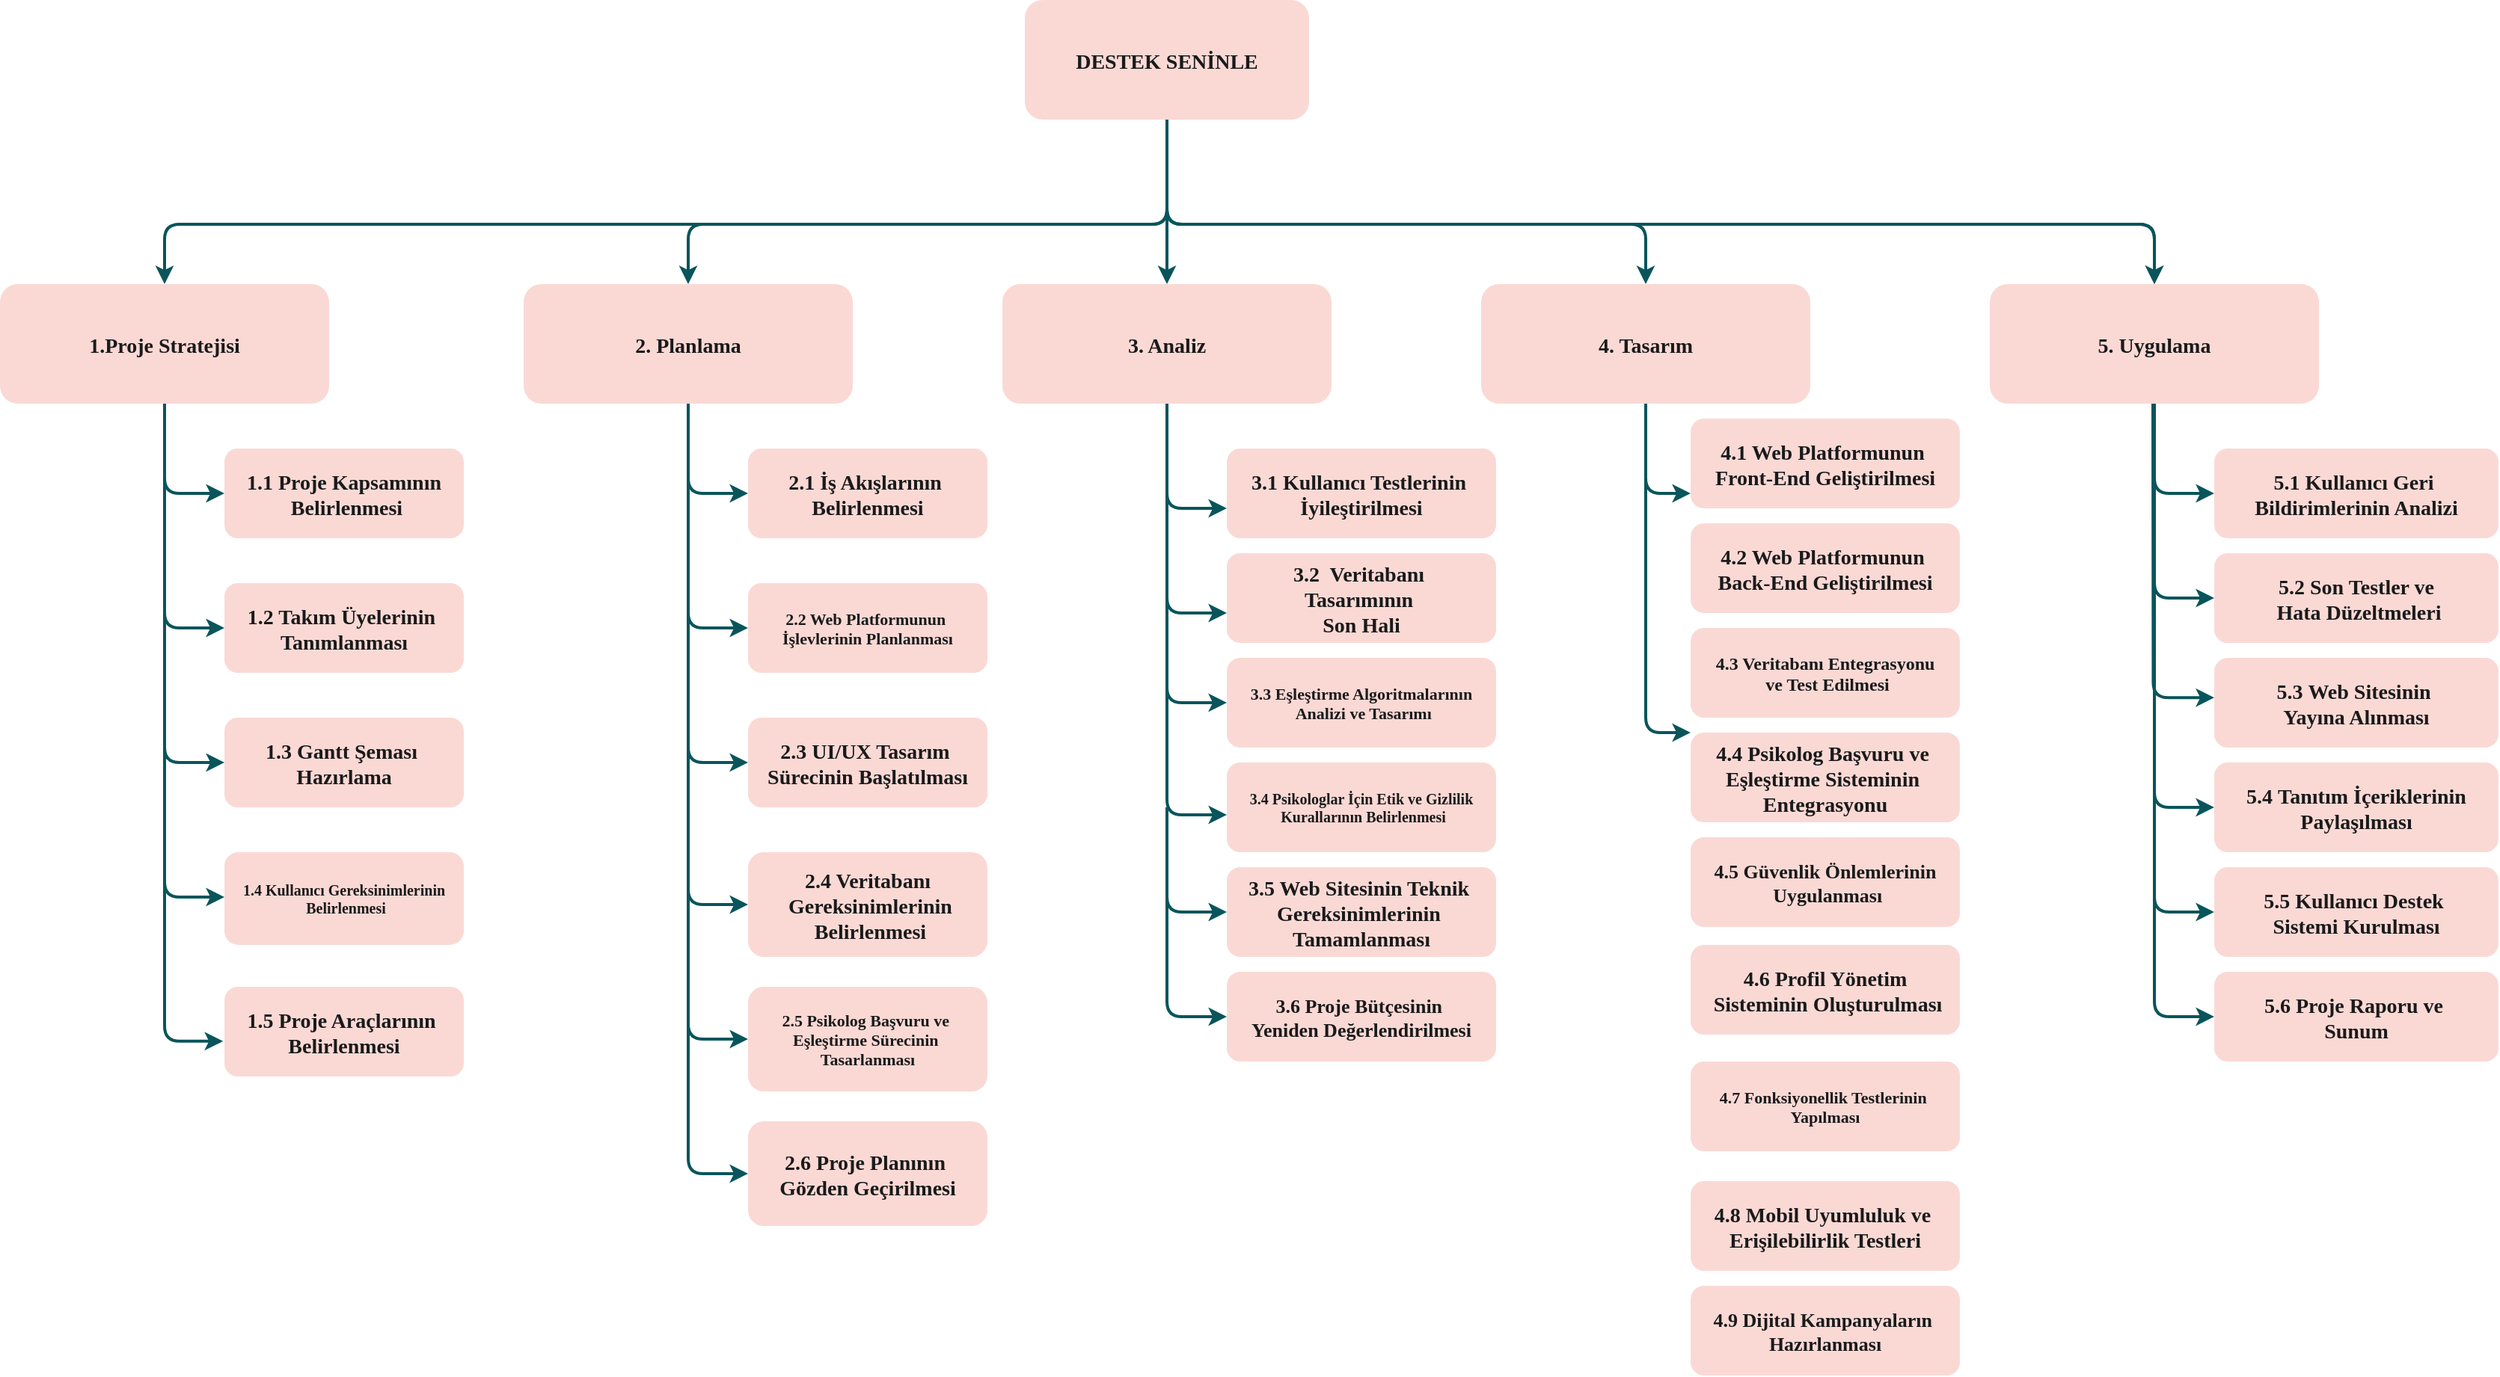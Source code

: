 <mxfile version="26.2.2">
  <diagram name="Page-1" id="2c0d36ab-eaac-3732-788b-9136903baeff">
    <mxGraphModel dx="835" dy="501" grid="1" gridSize="10" guides="1" tooltips="1" connect="1" arrows="1" fold="1" page="1" pageScale="1.5" pageWidth="1169" pageHeight="827" background="none" math="0" shadow="0">
      <root>
        <mxCell id="0" />
        <mxCell id="1" parent="0" />
        <mxCell id="2" value="DESTEK SENİNLE" style="rounded=1;fillColor=#FAD9D5;strokeColor=none;fontColor=#1A1A1A;fontStyle=1;fontFamily=Tahoma;fontSize=14;labelBackgroundColor=none;" parent="1" vertex="1">
          <mxGeometry x="735" y="170" width="190" height="80" as="geometry" />
        </mxCell>
        <mxCell id="9" value="" style="edgeStyle=elbowEdgeStyle;elbow=vertical;strokeWidth=2;rounded=1;entryX=0.5;entryY=0;entryDx=0;entryDy=0;exitX=0.5;exitY=1;exitDx=0;exitDy=0;labelBackgroundColor=none;strokeColor=#09555B;fontColor=default;" parent="1" source="2" target="qcLIQTtNvq9sxqxpgZmx-178" edge="1">
          <mxGeometry x="337" y="215.5" width="100" height="100" as="geometry">
            <mxPoint x="840" y="280" as="sourcePoint" />
            <mxPoint x="1767" y="360" as="targetPoint" />
            <Array as="points">
              <mxPoint x="1150" y="320" />
            </Array>
          </mxGeometry>
        </mxCell>
        <mxCell id="13" value="1.Proje Stratejisi" style="rounded=1;fillColor=#FAD9D5;strokeColor=none;fontColor=#1A1A1A;fontStyle=1;fontFamily=Tahoma;fontSize=14;labelBackgroundColor=none;" parent="1" vertex="1">
          <mxGeometry x="50" y="360" width="220" height="80" as="geometry" />
        </mxCell>
        <mxCell id="16" value="1.1 Proje Kapsamının&#xa; Belirlenmesi" style="rounded=1;fillColor=#FAD9D5;strokeColor=none;fontColor=#1A1A1A;fontStyle=1;fontFamily=Tahoma;fontSize=14;labelBackgroundColor=none;" parent="1" vertex="1">
          <mxGeometry x="200" y="470" width="160" height="60" as="geometry" />
        </mxCell>
        <mxCell id="17" value="1.2 Takım Üyelerinin &#xa;Tanımlanması" style="rounded=1;fillColor=#FAD9D5;strokeColor=none;fontColor=#1A1A1A;fontStyle=1;fontFamily=Tahoma;fontSize=14;labelBackgroundColor=none;" parent="1" vertex="1">
          <mxGeometry x="200" y="560" width="160" height="60" as="geometry" />
        </mxCell>
        <mxCell id="18" value="1.3 Gantt Şeması &#xa;Hazırlama" style="rounded=1;fillColor=#FAD9D5;strokeColor=none;fontColor=#1A1A1A;fontStyle=1;fontFamily=Tahoma;fontSize=14;labelBackgroundColor=none;" parent="1" vertex="1">
          <mxGeometry x="200" y="650" width="160" height="60" as="geometry" />
        </mxCell>
        <mxCell id="59" value="" style="edgeStyle=elbowEdgeStyle;elbow=vertical;strokeWidth=2;rounded=1;entryX=0.5;entryY=0;entryDx=0;entryDy=0;exitX=0.5;exitY=1;exitDx=0;exitDy=0;labelBackgroundColor=none;strokeColor=#09555B;fontColor=default;" parent="1" source="2" target="qcLIQTtNvq9sxqxpgZmx-138" edge="1">
          <mxGeometry x="347" y="225.5" width="100" height="100" as="geometry">
            <mxPoint x="820" y="280" as="sourcePoint" />
            <mxPoint x="970" y="345" as="targetPoint" />
            <Array as="points">
              <mxPoint x="820" y="320" />
              <mxPoint x="800" y="345" />
            </Array>
          </mxGeometry>
        </mxCell>
        <mxCell id="61" value="" style="edgeStyle=elbowEdgeStyle;elbow=vertical;strokeWidth=2;rounded=1;entryX=0.5;entryY=0;entryDx=0;entryDy=0;exitX=0.5;exitY=1;exitDx=0;exitDy=0;labelBackgroundColor=none;strokeColor=#09555B;fontColor=default;" parent="1" source="2" target="13" edge="1">
          <mxGeometry x="-23" y="135.5" width="100" height="100" as="geometry">
            <mxPoint x="820" y="290" as="sourcePoint" />
            <mxPoint x="160" y="350" as="targetPoint" />
            <Array as="points">
              <mxPoint x="490" y="320" />
            </Array>
          </mxGeometry>
        </mxCell>
        <mxCell id="64" value="" style="edgeStyle=elbowEdgeStyle;elbow=horizontal;strokeWidth=2;rounded=1;labelBackgroundColor=none;strokeColor=#09555B;fontColor=default;" parent="1" source="13" target="16" edge="1">
          <mxGeometry x="-23" y="135.5" width="100" height="100" as="geometry">
            <mxPoint x="-100" y="250" as="sourcePoint" />
            <mxPoint y="150" as="targetPoint" />
            <Array as="points">
              <mxPoint x="160" y="500" />
            </Array>
          </mxGeometry>
        </mxCell>
        <mxCell id="65" value="" style="edgeStyle=elbowEdgeStyle;elbow=horizontal;strokeWidth=2;rounded=1;entryX=0;entryY=0.5;entryDx=0;entryDy=0;labelBackgroundColor=none;strokeColor=#09555B;fontColor=default;" parent="1" source="13" target="17" edge="1">
          <mxGeometry x="-23" y="135.5" width="100" height="100" as="geometry">
            <mxPoint x="-100" y="250" as="sourcePoint" />
            <mxPoint y="150" as="targetPoint" />
            <Array as="points">
              <mxPoint x="160" y="610" />
            </Array>
          </mxGeometry>
        </mxCell>
        <mxCell id="66" value="" style="edgeStyle=elbowEdgeStyle;elbow=horizontal;strokeWidth=2;rounded=1;entryX=0;entryY=0.5;entryDx=0;entryDy=0;labelBackgroundColor=none;strokeColor=#09555B;fontColor=default;" parent="1" source="13" target="18" edge="1">
          <mxGeometry x="-23" y="135.5" width="100" height="100" as="geometry">
            <mxPoint x="-100" y="250" as="sourcePoint" />
            <mxPoint y="150" as="targetPoint" />
            <Array as="points">
              <mxPoint x="160" y="690" />
            </Array>
          </mxGeometry>
        </mxCell>
        <mxCell id="qcLIQTtNvq9sxqxpgZmx-138" value="3. Analiz" style="rounded=1;fillColor=#FAD9D5;strokeColor=none;fontColor=#1A1A1A;fontStyle=1;fontFamily=Tahoma;fontSize=14;labelBackgroundColor=none;" parent="1" vertex="1">
          <mxGeometry x="720" y="360" width="220" height="80" as="geometry" />
        </mxCell>
        <mxCell id="qcLIQTtNvq9sxqxpgZmx-139" value="3.1 Kullanıcı Testlerinin &#xa;İyileştirilmesi" style="rounded=1;fillColor=#FAD9D5;strokeColor=none;fontColor=#1A1A1A;fontStyle=1;fontFamily=Tahoma;fontSize=14;labelBackgroundColor=none;" parent="1" vertex="1">
          <mxGeometry x="870" y="470" width="180" height="60" as="geometry" />
        </mxCell>
        <mxCell id="qcLIQTtNvq9sxqxpgZmx-140" value="3.2  Veritabanı &#xa;Tasarımının &#xa;Son Hali" style="rounded=1;fillColor=#FAD9D5;strokeColor=none;fontColor=#1A1A1A;fontStyle=1;fontFamily=Tahoma;fontSize=14;labelBackgroundColor=none;" parent="1" vertex="1">
          <mxGeometry x="870" y="540" width="180" height="60" as="geometry" />
        </mxCell>
        <mxCell id="qcLIQTtNvq9sxqxpgZmx-145" value="" style="edgeStyle=elbowEdgeStyle;elbow=horizontal;strokeWidth=2;rounded=1;labelBackgroundColor=none;strokeColor=#09555B;fontColor=default;" parent="1" source="qcLIQTtNvq9sxqxpgZmx-138" target="qcLIQTtNvq9sxqxpgZmx-139" edge="1">
          <mxGeometry x="-23" y="135.5" width="100" height="100" as="geometry">
            <mxPoint x="580" y="260" as="sourcePoint" />
            <mxPoint x="680" y="160" as="targetPoint" />
            <Array as="points">
              <mxPoint x="830" y="510" />
            </Array>
          </mxGeometry>
        </mxCell>
        <mxCell id="qcLIQTtNvq9sxqxpgZmx-146" value="" style="edgeStyle=elbowEdgeStyle;elbow=horizontal;strokeWidth=2;rounded=1;labelBackgroundColor=none;strokeColor=#09555B;fontColor=default;" parent="1" edge="1">
          <mxGeometry x="-23" y="135.5" width="100" height="100" as="geometry">
            <mxPoint x="830" y="440" as="sourcePoint" />
            <mxPoint x="870" y="580" as="targetPoint" />
            <Array as="points">
              <mxPoint x="830" y="580" />
            </Array>
          </mxGeometry>
        </mxCell>
        <mxCell id="qcLIQTtNvq9sxqxpgZmx-178" value="5. Uygulama" style="rounded=1;fillColor=#FAD9D5;strokeColor=none;fontColor=#1A1A1A;fontStyle=1;fontFamily=Tahoma;fontSize=14;labelBackgroundColor=none;" parent="1" vertex="1">
          <mxGeometry x="1380" y="360" width="220" height="80" as="geometry" />
        </mxCell>
        <mxCell id="qcLIQTtNvq9sxqxpgZmx-179" value="5.1 Kullanıcı Geri &#xa;Bildirimlerinin Analizi" style="rounded=1;fillColor=#FAD9D5;strokeColor=none;fontColor=#1A1A1A;fontStyle=1;fontFamily=Tahoma;fontSize=14;labelBackgroundColor=none;" parent="1" vertex="1">
          <mxGeometry x="1530" y="470" width="190" height="60" as="geometry" />
        </mxCell>
        <mxCell id="qcLIQTtNvq9sxqxpgZmx-180" value="5.2 Son Testler ve&#xa; Hata Düzeltmeleri" style="rounded=1;fillColor=#FAD9D5;strokeColor=none;fontColor=#1A1A1A;fontStyle=1;fontFamily=Tahoma;fontSize=14;labelBackgroundColor=none;" parent="1" vertex="1">
          <mxGeometry x="1530" y="540" width="190" height="60" as="geometry" />
        </mxCell>
        <mxCell id="qcLIQTtNvq9sxqxpgZmx-181" value="5.3 Web Sitesinin &#xa;Yayına Alınması" style="rounded=1;fillColor=#FAD9D5;strokeColor=none;fontColor=#1A1A1A;fontStyle=1;fontFamily=Tahoma;fontSize=14;labelBackgroundColor=none;" parent="1" vertex="1">
          <mxGeometry x="1530" y="610" width="190" height="60" as="geometry" />
        </mxCell>
        <mxCell id="qcLIQTtNvq9sxqxpgZmx-182" value="5.4 Tanıtım İçeriklerinin&#xa;Paylaşılması" style="rounded=1;fillColor=#FAD9D5;strokeColor=none;fontColor=#1A1A1A;fontStyle=1;fontFamily=Tahoma;fontSize=14;labelBackgroundColor=none;" parent="1" vertex="1">
          <mxGeometry x="1530" y="680" width="190" height="60" as="geometry" />
        </mxCell>
        <mxCell id="qcLIQTtNvq9sxqxpgZmx-183" value="" style="edgeStyle=elbowEdgeStyle;elbow=horizontal;strokeWidth=2;rounded=1;labelBackgroundColor=none;strokeColor=#09555B;fontColor=default;" parent="1" source="qcLIQTtNvq9sxqxpgZmx-178" target="qcLIQTtNvq9sxqxpgZmx-179" edge="1">
          <mxGeometry x="-23" y="135.5" width="100" height="100" as="geometry">
            <mxPoint x="1240" y="260" as="sourcePoint" />
            <mxPoint x="1340" y="160" as="targetPoint" />
            <Array as="points">
              <mxPoint x="1490" y="500" />
            </Array>
          </mxGeometry>
        </mxCell>
        <mxCell id="qcLIQTtNvq9sxqxpgZmx-184" value="" style="edgeStyle=elbowEdgeStyle;elbow=horizontal;strokeWidth=2;rounded=1;labelBackgroundColor=none;strokeColor=#09555B;fontColor=default;" parent="1" source="qcLIQTtNvq9sxqxpgZmx-178" target="qcLIQTtNvq9sxqxpgZmx-180" edge="1">
          <mxGeometry x="-23" y="135.5" width="100" height="100" as="geometry">
            <mxPoint x="1240" y="260" as="sourcePoint" />
            <mxPoint x="1340" y="160" as="targetPoint" />
            <Array as="points">
              <mxPoint x="1490" y="570" />
              <mxPoint x="1490" y="590" />
            </Array>
          </mxGeometry>
        </mxCell>
        <mxCell id="qcLIQTtNvq9sxqxpgZmx-185" value="" style="edgeStyle=elbowEdgeStyle;elbow=horizontal;strokeWidth=2;rounded=1;labelBackgroundColor=none;strokeColor=#09555B;fontColor=default;entryX=0.004;entryY=0.611;entryDx=0;entryDy=0;entryPerimeter=0;" parent="1" edge="1">
          <mxGeometry x="-23" y="135.5" width="100" height="100" as="geometry">
            <mxPoint x="1489" y="440" as="sourcePoint" />
            <mxPoint x="1530.0" y="636.66" as="targetPoint" />
            <Array as="points">
              <mxPoint x="1489.24" y="640" />
            </Array>
          </mxGeometry>
        </mxCell>
        <mxCell id="qcLIQTtNvq9sxqxpgZmx-186" value="" style="edgeStyle=elbowEdgeStyle;elbow=horizontal;strokeWidth=2;rounded=1;exitX=0.5;exitY=1;exitDx=0;exitDy=0;entryX=0;entryY=0.5;entryDx=0;entryDy=0;labelBackgroundColor=none;strokeColor=#09555B;fontColor=default;" parent="1" source="qcLIQTtNvq9sxqxpgZmx-178" target="qcLIQTtNvq9sxqxpgZmx-182" edge="1">
          <mxGeometry x="-23" y="135.5" width="100" height="100" as="geometry">
            <mxPoint x="1465" y="450" as="sourcePoint" />
            <mxPoint x="1500" y="790" as="targetPoint" />
            <Array as="points">
              <mxPoint x="1490" y="610" />
            </Array>
          </mxGeometry>
        </mxCell>
        <mxCell id="qcLIQTtNvq9sxqxpgZmx-189" value="" style="edgeStyle=elbowEdgeStyle;elbow=vertical;strokeWidth=2;rounded=1;movable=1;resizable=1;rotatable=1;deletable=1;editable=1;locked=0;connectable=1;entryX=0.5;entryY=0;entryDx=0;entryDy=0;exitX=0.5;exitY=1;exitDx=0;exitDy=0;labelBackgroundColor=none;strokeColor=#09555B;fontColor=default;" parent="1" source="2" target="qcLIQTtNvq9sxqxpgZmx-178" edge="1">
          <mxGeometry x="-23" y="135.5" width="100" height="100" as="geometry">
            <mxPoint x="1157" y="280" as="sourcePoint" />
            <mxPoint x="1830" y="360" as="targetPoint" />
            <Array as="points">
              <mxPoint x="1580" y="320" />
            </Array>
          </mxGeometry>
        </mxCell>
        <mxCell id="I9c3jDECnpcbf0KByKy2-66" value="1.4 Kullanıcı Gereksinimlerinin&#xa; Belirlenmesi" style="rounded=1;fillColor=#FAD9D5;strokeColor=none;fontColor=#1A1A1A;fontStyle=1;fontFamily=Tahoma;fontSize=10;labelBackgroundColor=none;" parent="1" vertex="1">
          <mxGeometry x="200" y="740" width="160" height="62" as="geometry" />
        </mxCell>
        <mxCell id="I9c3jDECnpcbf0KByKy2-67" value="" style="edgeStyle=elbowEdgeStyle;elbow=horizontal;strokeWidth=2;rounded=1;entryX=-0.006;entryY=0.607;entryDx=0;entryDy=0;exitX=0.5;exitY=1;exitDx=0;exitDy=0;labelBackgroundColor=none;strokeColor=#09555B;fontColor=default;entryPerimeter=0;" parent="1" source="13" target="A6l7o5PhLhDMNcNK_93W-66" edge="1">
          <mxGeometry x="-23" y="135.5" width="100" height="100" as="geometry">
            <mxPoint x="120" y="590" as="sourcePoint" />
            <mxPoint x="160" y="770" as="targetPoint" />
            <Array as="points">
              <mxPoint x="160" y="870" />
            </Array>
          </mxGeometry>
        </mxCell>
        <mxCell id="I9c3jDECnpcbf0KByKy2-74" value="2. Planlama" style="rounded=1;fillColor=#FAD9D5;strokeColor=none;fontColor=#1A1A1A;fontStyle=1;fontFamily=Tahoma;fontSize=14;labelBackgroundColor=none;" parent="1" vertex="1">
          <mxGeometry x="400" y="360" width="220" height="80" as="geometry" />
        </mxCell>
        <mxCell id="I9c3jDECnpcbf0KByKy2-75" value="2.1 İş Akışlarının &#xa;Belirlenmesi" style="rounded=1;fillColor=#FAD9D5;strokeColor=none;fontColor=#1A1A1A;fontStyle=1;fontFamily=Tahoma;fontSize=14;labelBackgroundColor=none;" parent="1" vertex="1">
          <mxGeometry x="550" y="470" width="160" height="60" as="geometry" />
        </mxCell>
        <mxCell id="I9c3jDECnpcbf0KByKy2-76" value="2.2 Web Platformunun &#xa;İşlevlerinin Planlanması" style="rounded=1;fillColor=#FAD9D5;strokeColor=none;fontColor=#1A1A1A;fontStyle=1;fontFamily=Tahoma;fontSize=11;labelBackgroundColor=none;" parent="1" vertex="1">
          <mxGeometry x="550" y="560" width="160" height="60" as="geometry" />
        </mxCell>
        <mxCell id="I9c3jDECnpcbf0KByKy2-77" value="2.3 UI/UX Tasarım &#xa;Sürecinin Başlatılması" style="rounded=1;fillColor=#FAD9D5;strokeColor=none;fontColor=#1A1A1A;fontStyle=1;fontFamily=Tahoma;fontSize=14;labelBackgroundColor=none;" parent="1" vertex="1">
          <mxGeometry x="550" y="650" width="160" height="60" as="geometry" />
        </mxCell>
        <mxCell id="I9c3jDECnpcbf0KByKy2-78" value="2.4 Veritabanı&#xa; Gereksinimlerinin&#xa; Belirlenmesi" style="rounded=1;fillColor=#FAD9D5;strokeColor=none;fontColor=#1A1A1A;fontStyle=1;fontFamily=Tahoma;fontSize=14;labelBackgroundColor=none;" parent="1" vertex="1">
          <mxGeometry x="550" y="740" width="160" height="70" as="geometry" />
        </mxCell>
        <mxCell id="I9c3jDECnpcbf0KByKy2-79" value="" style="edgeStyle=elbowEdgeStyle;elbow=horizontal;strokeWidth=2;rounded=1;entryX=0;entryY=0.5;entryDx=0;entryDy=0;labelBackgroundColor=none;strokeColor=#09555B;fontColor=default;" parent="1" source="I9c3jDECnpcbf0KByKy2-74" target="I9c3jDECnpcbf0KByKy2-75" edge="1">
          <mxGeometry x="-23" y="135.5" width="100" height="100" as="geometry">
            <mxPoint x="260" y="260" as="sourcePoint" />
            <mxPoint x="360" y="160" as="targetPoint" />
            <Array as="points">
              <mxPoint x="510" y="505" />
            </Array>
          </mxGeometry>
        </mxCell>
        <mxCell id="I9c3jDECnpcbf0KByKy2-80" value="" style="edgeStyle=elbowEdgeStyle;elbow=horizontal;strokeWidth=2;rounded=1;entryX=0;entryY=0.5;entryDx=0;entryDy=0;labelBackgroundColor=none;strokeColor=#09555B;fontColor=default;" parent="1" source="I9c3jDECnpcbf0KByKy2-74" target="I9c3jDECnpcbf0KByKy2-76" edge="1">
          <mxGeometry x="-23" y="135.5" width="100" height="100" as="geometry">
            <mxPoint x="260" y="260" as="sourcePoint" />
            <mxPoint x="540" y="590" as="targetPoint" />
            <Array as="points">
              <mxPoint x="510" y="600" />
            </Array>
          </mxGeometry>
        </mxCell>
        <mxCell id="I9c3jDECnpcbf0KByKy2-81" value="" style="edgeStyle=elbowEdgeStyle;elbow=horizontal;strokeWidth=2;rounded=1;entryX=0;entryY=0.5;entryDx=0;entryDy=0;labelBackgroundColor=none;strokeColor=#09555B;fontColor=default;" parent="1" source="I9c3jDECnpcbf0KByKy2-74" target="I9c3jDECnpcbf0KByKy2-77" edge="1">
          <mxGeometry x="-23" y="135.5" width="100" height="100" as="geometry">
            <mxPoint x="260" y="260" as="sourcePoint" />
            <mxPoint x="360" y="160" as="targetPoint" />
            <Array as="points">
              <mxPoint x="510" y="690" />
            </Array>
          </mxGeometry>
        </mxCell>
        <mxCell id="I9c3jDECnpcbf0KByKy2-82" value="" style="edgeStyle=elbowEdgeStyle;elbow=horizontal;strokeWidth=2;rounded=1;entryX=0;entryY=0.5;entryDx=0;entryDy=0;labelBackgroundColor=none;strokeColor=#09555B;fontColor=default;" parent="1" source="I9c3jDECnpcbf0KByKy2-74" target="I9c3jDECnpcbf0KByKy2-78" edge="1">
          <mxGeometry x="-23" y="135.5" width="100" height="100" as="geometry">
            <mxPoint x="260" y="260" as="sourcePoint" />
            <mxPoint x="360" y="160" as="targetPoint" />
            <Array as="points">
              <mxPoint x="510" y="780" />
            </Array>
          </mxGeometry>
        </mxCell>
        <mxCell id="I9c3jDECnpcbf0KByKy2-83" value="" style="edgeStyle=elbowEdgeStyle;elbow=vertical;strokeWidth=2;rounded=1;entryX=0.5;entryY=0;entryDx=0;entryDy=0;exitX=0.5;exitY=1;exitDx=0;exitDy=0;labelBackgroundColor=none;strokeColor=#09555B;fontColor=default;" parent="1" source="2" target="I9c3jDECnpcbf0KByKy2-74" edge="1">
          <mxGeometry x="-23" y="135.5" width="100" height="100" as="geometry">
            <mxPoint x="820" y="280" as="sourcePoint" />
            <mxPoint x="180" y="370" as="targetPoint" />
            <Array as="points">
              <mxPoint x="720" y="320" />
            </Array>
          </mxGeometry>
        </mxCell>
        <mxCell id="I9c3jDECnpcbf0KByKy2-97" value="4. Tasarım" style="rounded=1;fillColor=#FAD9D5;strokeColor=none;fontColor=#1A1A1A;fontStyle=1;fontFamily=Tahoma;fontSize=14;labelBackgroundColor=none;" parent="1" vertex="1">
          <mxGeometry x="1040" y="360" width="220" height="80" as="geometry" />
        </mxCell>
        <mxCell id="I9c3jDECnpcbf0KByKy2-102" value="" style="edgeStyle=elbowEdgeStyle;elbow=horizontal;strokeWidth=2;rounded=1;labelBackgroundColor=none;strokeColor=#09555B;fontColor=default;" parent="1" source="I9c3jDECnpcbf0KByKy2-97" edge="1">
          <mxGeometry x="-23" y="135.5" width="100" height="100" as="geometry">
            <mxPoint x="917" y="260" as="sourcePoint" />
            <mxPoint x="1180" y="500" as="targetPoint" />
            <Array as="points">
              <mxPoint x="1150" y="500" />
            </Array>
          </mxGeometry>
        </mxCell>
        <mxCell id="I9c3jDECnpcbf0KByKy2-108" value="" style="edgeStyle=elbowEdgeStyle;elbow=vertical;strokeWidth=2;rounded=1;exitX=0.5;exitY=1;exitDx=0;exitDy=0;entryX=0.5;entryY=0;entryDx=0;entryDy=0;labelBackgroundColor=none;strokeColor=#09555B;fontColor=default;" parent="1" source="2" target="I9c3jDECnpcbf0KByKy2-97" edge="1">
          <mxGeometry x="347" y="225.5" width="100" height="100" as="geometry">
            <mxPoint x="830" y="290" as="sourcePoint" />
            <mxPoint x="840" y="370" as="targetPoint" />
            <Array as="points">
              <mxPoint x="1140" y="320" />
              <mxPoint x="810" y="355" />
            </Array>
          </mxGeometry>
        </mxCell>
        <mxCell id="A6l7o5PhLhDMNcNK_93W-66" value="&#xa;1.5 Proje Araçlarının &#xa;Belirlenmesi&#xa;" style="rounded=1;fillColor=#FAD9D5;strokeColor=none;fontColor=#1A1A1A;fontStyle=1;fontFamily=Tahoma;fontSize=14;labelBackgroundColor=none;align=center;verticalAlign=middle;" parent="1" vertex="1">
          <mxGeometry x="200" y="830" width="160" height="60" as="geometry" />
        </mxCell>
        <mxCell id="A6l7o5PhLhDMNcNK_93W-67" value="" style="edgeStyle=elbowEdgeStyle;elbow=horizontal;strokeWidth=2;rounded=1;entryX=0;entryY=0.5;entryDx=0;entryDy=0;labelBackgroundColor=none;strokeColor=#09555B;fontColor=default;" parent="1" edge="1">
          <mxGeometry x="-23" y="135.5" width="100" height="100" as="geometry">
            <mxPoint x="160" y="530" as="sourcePoint" />
            <mxPoint x="200" y="770" as="targetPoint" />
            <Array as="points">
              <mxPoint x="160" y="780" />
            </Array>
          </mxGeometry>
        </mxCell>
        <mxCell id="A6l7o5PhLhDMNcNK_93W-69" value="" style="edgeStyle=elbowEdgeStyle;elbow=horizontal;strokeWidth=2;rounded=1;labelBackgroundColor=none;strokeColor=#09555B;fontColor=default;" parent="1" edge="1">
          <mxGeometry x="-23" y="135.5" width="100" height="100" as="geometry">
            <mxPoint x="1150" y="450" as="sourcePoint" />
            <mxPoint x="1180" y="660" as="targetPoint" />
            <Array as="points">
              <mxPoint x="1150" y="510" />
            </Array>
          </mxGeometry>
        </mxCell>
        <mxCell id="zjU8AwHlc6XXFg0Kv5VA-66" value="2.5 Psikolog Başvuru ve &#xa;Eşleştirme Sürecinin &#xa;Tasarlanması" style="rounded=1;fillColor=#FAD9D5;strokeColor=none;fontColor=#1A1A1A;fontStyle=1;fontFamily=Tahoma;fontSize=11;labelBackgroundColor=none;" vertex="1" parent="1">
          <mxGeometry x="550" y="830" width="160" height="70" as="geometry" />
        </mxCell>
        <mxCell id="zjU8AwHlc6XXFg0Kv5VA-67" value="2.6 Proje Planının &#xa;Gözden Geçirilmesi" style="rounded=1;fillColor=#FAD9D5;strokeColor=none;fontColor=#1A1A1A;fontStyle=1;fontFamily=Tahoma;fontSize=14;labelBackgroundColor=none;" vertex="1" parent="1">
          <mxGeometry x="550" y="920" width="160" height="70" as="geometry" />
        </mxCell>
        <mxCell id="zjU8AwHlc6XXFg0Kv5VA-68" value="" style="edgeStyle=elbowEdgeStyle;elbow=horizontal;strokeWidth=2;rounded=1;entryX=0;entryY=0.5;entryDx=0;entryDy=0;labelBackgroundColor=none;strokeColor=#09555B;fontColor=default;" edge="1" parent="1">
          <mxGeometry x="-23" y="135.5" width="100" height="100" as="geometry">
            <mxPoint x="510" y="530" as="sourcePoint" />
            <mxPoint x="550" y="865" as="targetPoint" />
            <Array as="points">
              <mxPoint x="510" y="870" />
            </Array>
          </mxGeometry>
        </mxCell>
        <mxCell id="zjU8AwHlc6XXFg0Kv5VA-69" value="" style="edgeStyle=elbowEdgeStyle;elbow=horizontal;strokeWidth=2;rounded=1;entryX=0;entryY=0.5;entryDx=0;entryDy=0;labelBackgroundColor=none;strokeColor=#09555B;fontColor=default;" edge="1" parent="1">
          <mxGeometry x="-23" y="135.5" width="100" height="100" as="geometry">
            <mxPoint x="510" y="620" as="sourcePoint" />
            <mxPoint x="550" y="955" as="targetPoint" />
            <Array as="points">
              <mxPoint x="510" y="960" />
            </Array>
          </mxGeometry>
        </mxCell>
        <mxCell id="zjU8AwHlc6XXFg0Kv5VA-70" value="3.3 Eşleştirme Algoritmalarının&#xa; Analizi ve Tasarımı" style="rounded=1;fillColor=#FAD9D5;strokeColor=none;fontColor=#1A1A1A;fontStyle=1;fontFamily=Tahoma;fontSize=11;labelBackgroundColor=none;" vertex="1" parent="1">
          <mxGeometry x="870" y="610" width="180" height="60" as="geometry" />
        </mxCell>
        <mxCell id="zjU8AwHlc6XXFg0Kv5VA-71" value="3.4 Psikologlar İçin Etik ve Gizlilik&#xa; Kurallarının Belirlenmesi" style="rounded=1;fillColor=#FAD9D5;strokeColor=none;fontColor=#1A1A1A;fontStyle=1;fontFamily=Tahoma;fontSize=10;labelBackgroundColor=none;" vertex="1" parent="1">
          <mxGeometry x="870" y="680" width="180" height="60" as="geometry" />
        </mxCell>
        <mxCell id="zjU8AwHlc6XXFg0Kv5VA-72" value="3.5 Web Sitesinin Teknik &#xa;Gereksinimlerinin &#xa;Tamamlanması" style="rounded=1;fillColor=#FAD9D5;strokeColor=none;fontColor=#1A1A1A;fontStyle=1;fontFamily=Tahoma;fontSize=14;labelBackgroundColor=none;" vertex="1" parent="1">
          <mxGeometry x="870" y="750" width="180" height="60" as="geometry" />
        </mxCell>
        <mxCell id="zjU8AwHlc6XXFg0Kv5VA-73" value="3.6 Proje Bütçesinin &#xa;Yeniden Değerlendirilmesi" style="rounded=1;fillColor=#FAD9D5;strokeColor=none;fontColor=#1A1A1A;fontStyle=1;fontFamily=Tahoma;fontSize=13;labelBackgroundColor=none;" vertex="1" parent="1">
          <mxGeometry x="870" y="820" width="180" height="60" as="geometry" />
        </mxCell>
        <mxCell id="zjU8AwHlc6XXFg0Kv5VA-74" value="" style="edgeStyle=elbowEdgeStyle;elbow=horizontal;strokeWidth=2;rounded=1;labelBackgroundColor=none;strokeColor=#09555B;fontColor=default;" edge="1" parent="1">
          <mxGeometry x="-23" y="135.5" width="100" height="100" as="geometry">
            <mxPoint x="830" y="570" as="sourcePoint" />
            <mxPoint x="870" y="640" as="targetPoint" />
            <Array as="points">
              <mxPoint x="830" y="640" />
            </Array>
          </mxGeometry>
        </mxCell>
        <mxCell id="zjU8AwHlc6XXFg0Kv5VA-75" value="" style="edgeStyle=elbowEdgeStyle;elbow=horizontal;strokeWidth=2;rounded=1;labelBackgroundColor=none;strokeColor=#09555B;fontColor=default;" edge="1" parent="1">
          <mxGeometry x="-23" y="135.5" width="100" height="100" as="geometry">
            <mxPoint x="830" y="620" as="sourcePoint" />
            <mxPoint x="870" y="715" as="targetPoint" />
            <Array as="points">
              <mxPoint x="830" y="715" />
            </Array>
          </mxGeometry>
        </mxCell>
        <mxCell id="zjU8AwHlc6XXFg0Kv5VA-76" value="" style="edgeStyle=elbowEdgeStyle;elbow=horizontal;strokeWidth=2;rounded=1;labelBackgroundColor=none;strokeColor=#09555B;fontColor=default;" edge="1" parent="1">
          <mxGeometry x="-23" y="135.5" width="100" height="100" as="geometry">
            <mxPoint x="830" y="710" as="sourcePoint" />
            <mxPoint x="870" y="780" as="targetPoint" />
            <Array as="points">
              <mxPoint x="830" y="780" />
            </Array>
          </mxGeometry>
        </mxCell>
        <mxCell id="zjU8AwHlc6XXFg0Kv5VA-77" value="" style="edgeStyle=elbowEdgeStyle;elbow=horizontal;strokeWidth=2;rounded=1;labelBackgroundColor=none;strokeColor=#09555B;fontColor=default;" edge="1" parent="1">
          <mxGeometry x="-23" y="135.5" width="100" height="100" as="geometry">
            <mxPoint x="830" y="760" as="sourcePoint" />
            <mxPoint x="870" y="850" as="targetPoint" />
            <Array as="points">
              <mxPoint x="830" y="850" />
            </Array>
          </mxGeometry>
        </mxCell>
        <mxCell id="zjU8AwHlc6XXFg0Kv5VA-78" value="4.1 Web Platformunun &#xa;Front-End Geliştirilmesi" style="rounded=1;fillColor=#FAD9D5;strokeColor=none;fontColor=#1A1A1A;fontStyle=1;fontFamily=Tahoma;fontSize=14;labelBackgroundColor=none;" vertex="1" parent="1">
          <mxGeometry x="1180" y="450" width="180" height="60" as="geometry" />
        </mxCell>
        <mxCell id="zjU8AwHlc6XXFg0Kv5VA-79" value="4.2 Web Platformunun &#xa;Back-End Geliştirilmesi" style="rounded=1;fillColor=#FAD9D5;strokeColor=none;fontColor=#1A1A1A;fontStyle=1;fontFamily=Tahoma;fontSize=14;labelBackgroundColor=none;" vertex="1" parent="1">
          <mxGeometry x="1180" y="520" width="180" height="60" as="geometry" />
        </mxCell>
        <mxCell id="zjU8AwHlc6XXFg0Kv5VA-80" value="4.3 Veritabanı Entegrasyonu&#xa; ve Test Edilmesi" style="rounded=1;fillColor=#FAD9D5;strokeColor=none;fontColor=#1A1A1A;fontStyle=1;fontFamily=Tahoma;fontSize=12;labelBackgroundColor=none;" vertex="1" parent="1">
          <mxGeometry x="1180" y="590" width="180" height="60" as="geometry" />
        </mxCell>
        <mxCell id="zjU8AwHlc6XXFg0Kv5VA-81" value="4.4 Psikolog Başvuru ve &#xa;Eşleştirme Sisteminin &#xa;Entegrasyonu" style="rounded=1;fillColor=#FAD9D5;strokeColor=none;fontColor=#1A1A1A;fontStyle=1;fontFamily=Tahoma;fontSize=14;labelBackgroundColor=none;" vertex="1" parent="1">
          <mxGeometry x="1180" y="660" width="180" height="60" as="geometry" />
        </mxCell>
        <mxCell id="zjU8AwHlc6XXFg0Kv5VA-82" value="4.5 Güvenlik Önlemlerinin&#xa; Uygulanması" style="rounded=1;fillColor=#FAD9D5;strokeColor=none;fontColor=#1A1A1A;fontStyle=1;fontFamily=Tahoma;fontSize=13;labelBackgroundColor=none;" vertex="1" parent="1">
          <mxGeometry x="1180" y="730" width="180" height="60" as="geometry" />
        </mxCell>
        <mxCell id="zjU8AwHlc6XXFg0Kv5VA-83" value="4.6 Profil Yönetim&#xa; Sisteminin Oluşturulması" style="rounded=1;fillColor=#FAD9D5;strokeColor=none;fontColor=#1A1A1A;fontStyle=1;fontFamily=Tahoma;fontSize=14;labelBackgroundColor=none;" vertex="1" parent="1">
          <mxGeometry x="1180" y="802" width="180" height="60" as="geometry" />
        </mxCell>
        <mxCell id="zjU8AwHlc6XXFg0Kv5VA-84" value="4.7 Fonksiyonellik Testlerinin &#xa;Yapılması" style="rounded=1;fillColor=#FAD9D5;strokeColor=none;fontColor=#1A1A1A;fontStyle=1;fontFamily=Tahoma;fontSize=11;labelBackgroundColor=none;" vertex="1" parent="1">
          <mxGeometry x="1180" y="880" width="180" height="60" as="geometry" />
        </mxCell>
        <mxCell id="zjU8AwHlc6XXFg0Kv5VA-85" value="4.8 Mobil Uyumluluk ve &#xa;Erişilebilirlik Testleri" style="rounded=1;fillColor=#FAD9D5;strokeColor=none;fontColor=#1A1A1A;fontStyle=1;fontFamily=Tahoma;fontSize=14;labelBackgroundColor=none;" vertex="1" parent="1">
          <mxGeometry x="1180" y="960" width="180" height="60" as="geometry" />
        </mxCell>
        <mxCell id="zjU8AwHlc6XXFg0Kv5VA-86" value="4.9 Dijital Kampanyaların &#xa;Hazırlanması" style="rounded=1;fillColor=#FAD9D5;strokeColor=none;fontColor=#1A1A1A;fontStyle=1;fontFamily=Tahoma;fontSize=13;labelBackgroundColor=none;" vertex="1" parent="1">
          <mxGeometry x="1180" y="1030" width="180" height="60" as="geometry" />
        </mxCell>
        <mxCell id="zjU8AwHlc6XXFg0Kv5VA-87" value="&#xa;5.6 Proje Raporu ve &#xa;Sunum&#xa;" style="rounded=1;fillColor=#FAD9D5;strokeColor=none;fontColor=#1A1A1A;fontStyle=1;fontFamily=Tahoma;fontSize=14;labelBackgroundColor=none;verticalAlign=middle;" vertex="1" parent="1">
          <mxGeometry x="1530" y="820" width="190" height="60" as="geometry" />
        </mxCell>
        <mxCell id="zjU8AwHlc6XXFg0Kv5VA-88" value="5.5 Kullanıcı Destek &#xa;Sistemi Kurulması" style="rounded=1;fillColor=#FAD9D5;strokeColor=none;fontColor=#1A1A1A;fontStyle=1;fontFamily=Tahoma;fontSize=14;labelBackgroundColor=none;" vertex="1" parent="1">
          <mxGeometry x="1530" y="750" width="190" height="60" as="geometry" />
        </mxCell>
        <mxCell id="zjU8AwHlc6XXFg0Kv5VA-89" value="" style="edgeStyle=elbowEdgeStyle;elbow=horizontal;strokeWidth=2;rounded=1;exitX=0.5;exitY=1;exitDx=0;exitDy=0;entryX=0;entryY=0.5;entryDx=0;entryDy=0;labelBackgroundColor=none;strokeColor=#09555B;fontColor=default;" edge="1" parent="1">
          <mxGeometry x="-23" y="135.5" width="100" height="100" as="geometry">
            <mxPoint x="1490" y="510" as="sourcePoint" />
            <mxPoint x="1530" y="780" as="targetPoint" />
            <Array as="points">
              <mxPoint x="1490" y="680" />
            </Array>
          </mxGeometry>
        </mxCell>
        <mxCell id="zjU8AwHlc6XXFg0Kv5VA-90" value="" style="edgeStyle=elbowEdgeStyle;elbow=horizontal;strokeWidth=2;rounded=1;exitX=0.5;exitY=1;exitDx=0;exitDy=0;entryX=0;entryY=0.5;entryDx=0;entryDy=0;labelBackgroundColor=none;strokeColor=#09555B;fontColor=default;" edge="1" parent="1">
          <mxGeometry x="-23" y="135.5" width="100" height="100" as="geometry">
            <mxPoint x="1490" y="580" as="sourcePoint" />
            <mxPoint x="1530" y="850" as="targetPoint" />
            <Array as="points">
              <mxPoint x="1490" y="750" />
            </Array>
          </mxGeometry>
        </mxCell>
      </root>
    </mxGraphModel>
  </diagram>
</mxfile>
